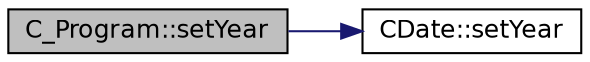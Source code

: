 digraph "C_Program::setYear"
{
 // LATEX_PDF_SIZE
  edge [fontname="Helvetica",fontsize="12",labelfontname="Helvetica",labelfontsize="12"];
  node [fontname="Helvetica",fontsize="12",shape=record];
  rankdir="LR";
  Node1 [label="C_Program::setYear",height=0.2,width=0.4,color="black", fillcolor="grey75", style="filled", fontcolor="black",tooltip=" "];
  Node1 -> Node2 [color="midnightblue",fontsize="12",style="solid",fontname="Helvetica"];
  Node2 [label="CDate::setYear",height=0.2,width=0.4,color="black", fillcolor="white", style="filled",URL="$class_c_date.html#adecdab7f3f5103143d9e7c638b7eb65c",tooltip=" "];
}
